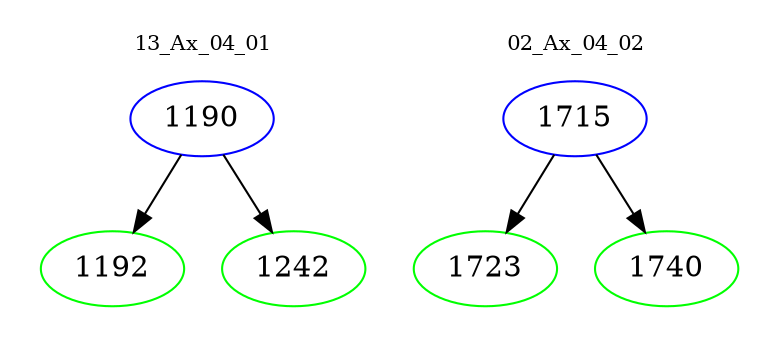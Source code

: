 digraph{
subgraph cluster_0 {
color = white
label = "13_Ax_04_01";
fontsize=10;
T0_1190 [label="1190", color="blue"]
T0_1190 -> T0_1192 [color="black"]
T0_1192 [label="1192", color="green"]
T0_1190 -> T0_1242 [color="black"]
T0_1242 [label="1242", color="green"]
}
subgraph cluster_1 {
color = white
label = "02_Ax_04_02";
fontsize=10;
T1_1715 [label="1715", color="blue"]
T1_1715 -> T1_1723 [color="black"]
T1_1723 [label="1723", color="green"]
T1_1715 -> T1_1740 [color="black"]
T1_1740 [label="1740", color="green"]
}
}
